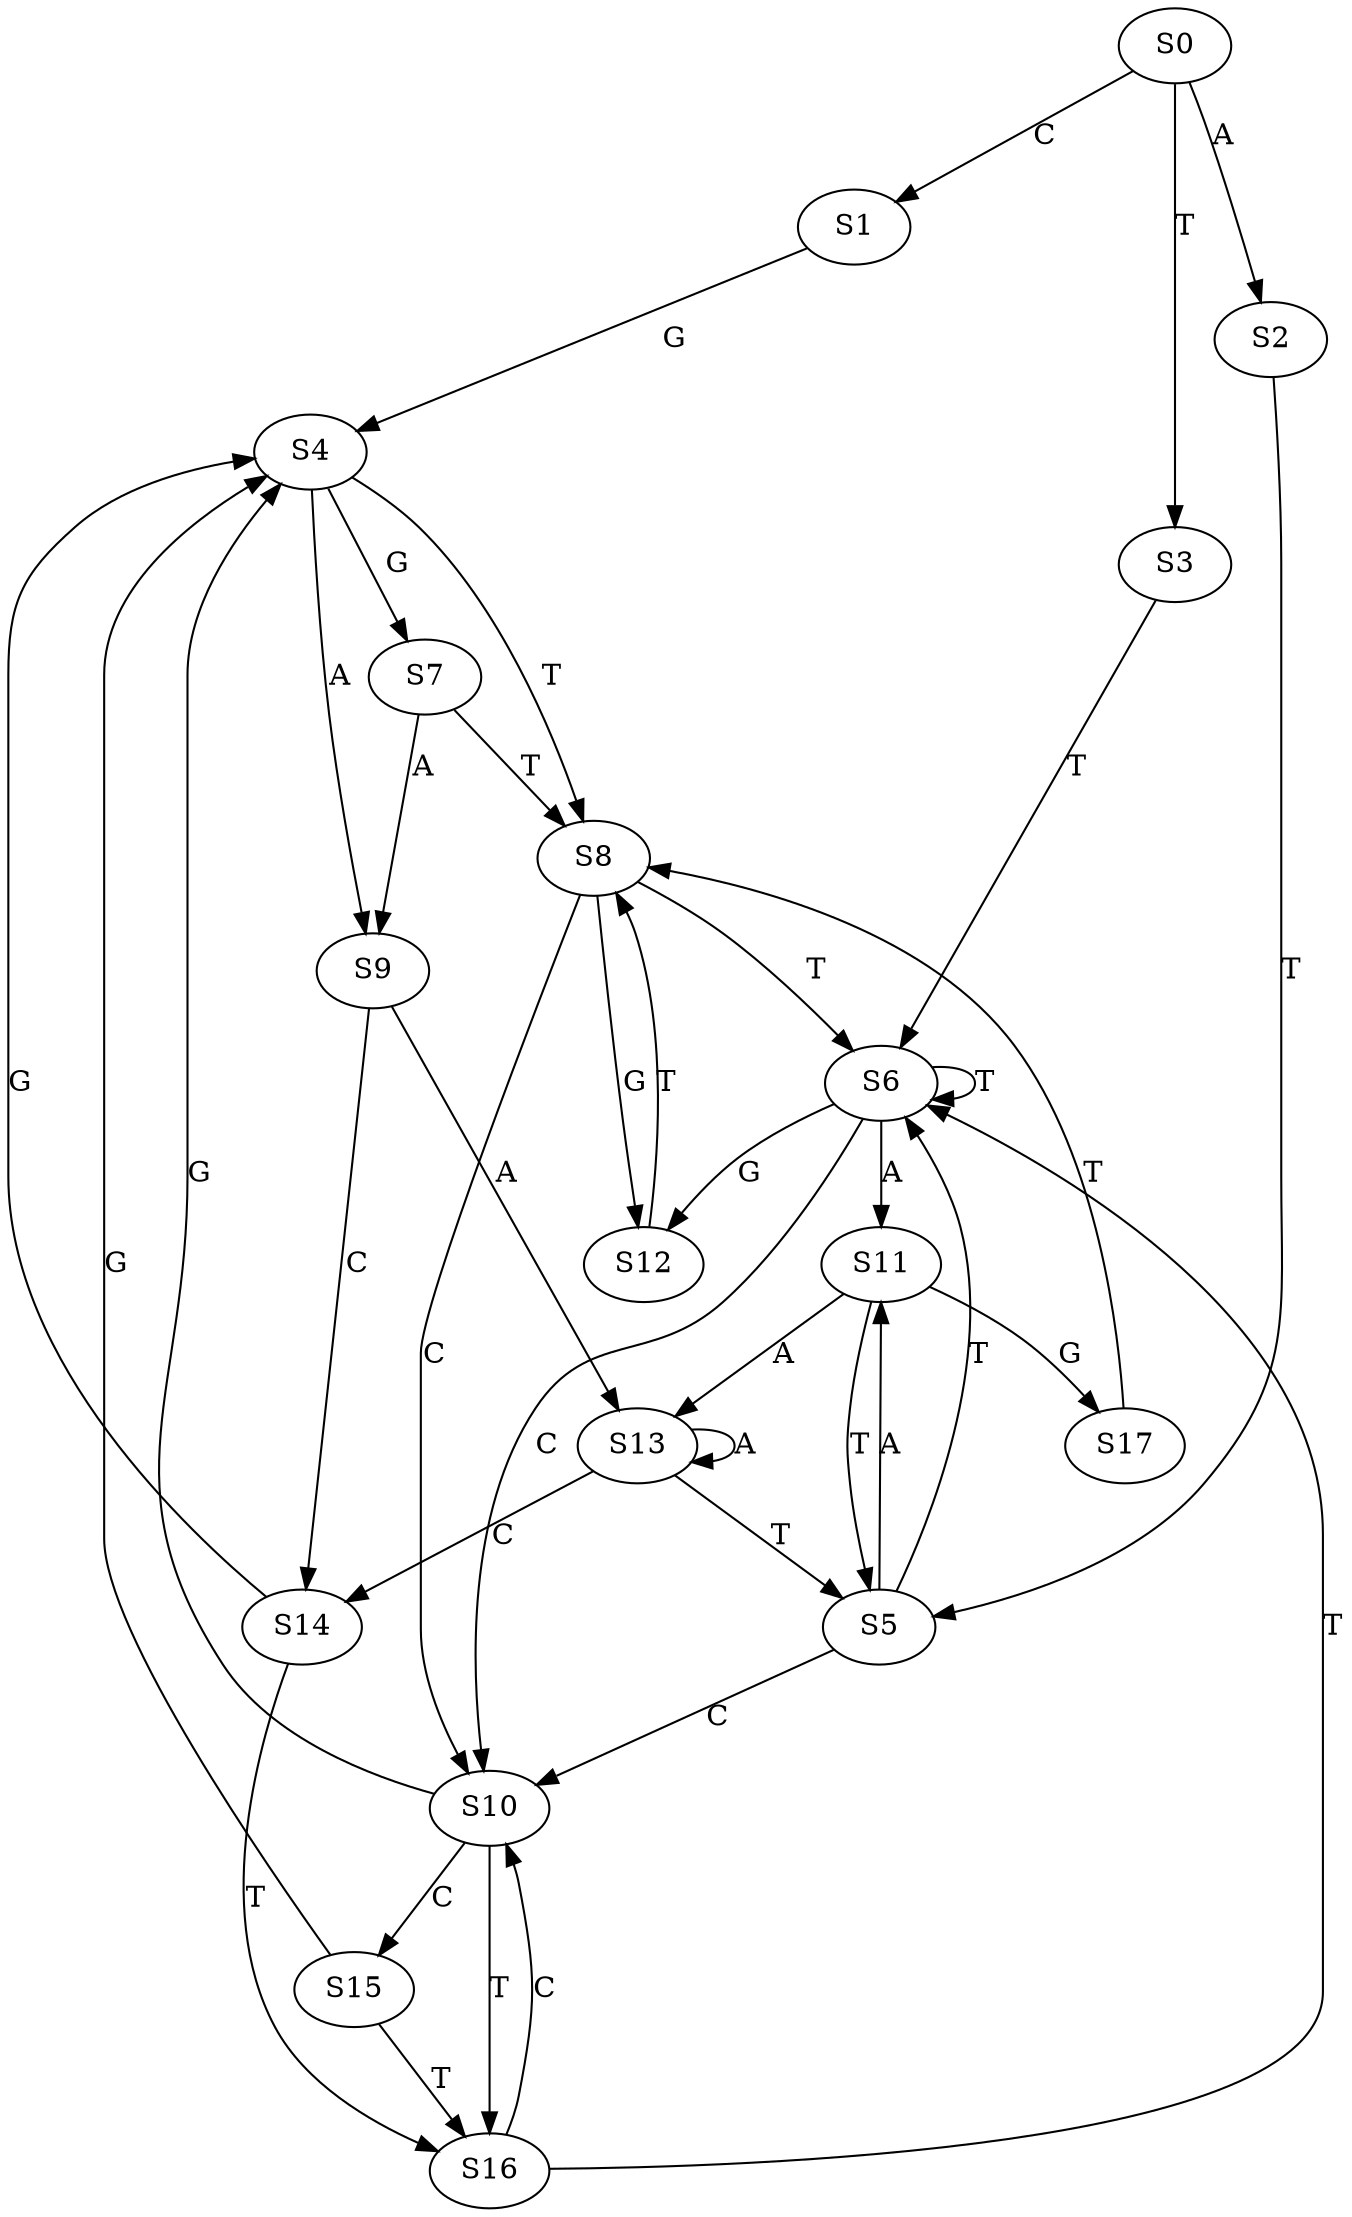 strict digraph  {
	S0 -> S1 [ label = C ];
	S0 -> S2 [ label = A ];
	S0 -> S3 [ label = T ];
	S1 -> S4 [ label = G ];
	S2 -> S5 [ label = T ];
	S3 -> S6 [ label = T ];
	S4 -> S7 [ label = G ];
	S4 -> S8 [ label = T ];
	S4 -> S9 [ label = A ];
	S5 -> S10 [ label = C ];
	S5 -> S6 [ label = T ];
	S5 -> S11 [ label = A ];
	S6 -> S10 [ label = C ];
	S6 -> S6 [ label = T ];
	S6 -> S11 [ label = A ];
	S6 -> S12 [ label = G ];
	S7 -> S8 [ label = T ];
	S7 -> S9 [ label = A ];
	S8 -> S12 [ label = G ];
	S8 -> S10 [ label = C ];
	S8 -> S6 [ label = T ];
	S9 -> S13 [ label = A ];
	S9 -> S14 [ label = C ];
	S10 -> S4 [ label = G ];
	S10 -> S15 [ label = C ];
	S10 -> S16 [ label = T ];
	S11 -> S13 [ label = A ];
	S11 -> S5 [ label = T ];
	S11 -> S17 [ label = G ];
	S12 -> S8 [ label = T ];
	S13 -> S14 [ label = C ];
	S13 -> S5 [ label = T ];
	S13 -> S13 [ label = A ];
	S14 -> S16 [ label = T ];
	S14 -> S4 [ label = G ];
	S15 -> S16 [ label = T ];
	S15 -> S4 [ label = G ];
	S16 -> S6 [ label = T ];
	S16 -> S10 [ label = C ];
	S17 -> S8 [ label = T ];
}
